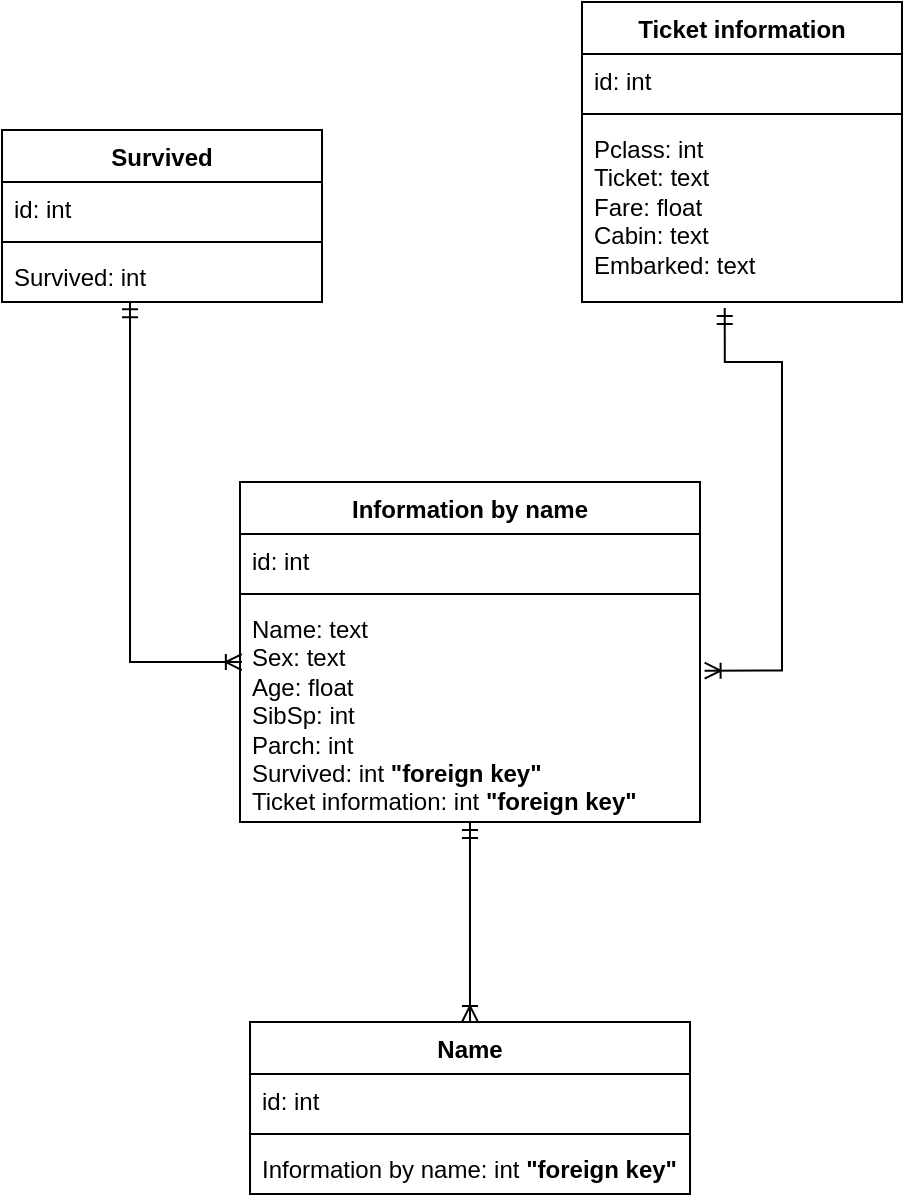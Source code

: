 <mxfile version="21.6.8" type="github">
  <diagram name="Страница — 1" id="wNuIsBYxj67F_SUdMHGs">
    <mxGraphModel dx="1034" dy="1633" grid="1" gridSize="10" guides="1" tooltips="1" connect="1" arrows="1" fold="1" page="1" pageScale="1" pageWidth="827" pageHeight="1169" math="0" shadow="0">
      <root>
        <mxCell id="0" />
        <mxCell id="1" parent="0" />
        <mxCell id="I2fSX_uAUVhRBS0yHtts-5" value="Name" style="swimlane;fontStyle=1;align=center;verticalAlign=top;childLayout=stackLayout;horizontal=1;startSize=26;horizontalStack=0;resizeParent=1;resizeParentMax=0;resizeLast=0;collapsible=1;marginBottom=0;whiteSpace=wrap;html=1;" parent="1" vertex="1">
          <mxGeometry x="313" y="-600" width="220" height="86" as="geometry" />
        </mxCell>
        <mxCell id="I2fSX_uAUVhRBS0yHtts-6" value="id: int" style="text;strokeColor=none;fillColor=none;align=left;verticalAlign=top;spacingLeft=4;spacingRight=4;overflow=hidden;rotatable=0;points=[[0,0.5],[1,0.5]];portConstraint=eastwest;whiteSpace=wrap;html=1;" parent="I2fSX_uAUVhRBS0yHtts-5" vertex="1">
          <mxGeometry y="26" width="220" height="26" as="geometry" />
        </mxCell>
        <mxCell id="I2fSX_uAUVhRBS0yHtts-7" value="" style="line;strokeWidth=1;fillColor=none;align=left;verticalAlign=middle;spacingTop=-1;spacingLeft=3;spacingRight=3;rotatable=0;labelPosition=right;points=[];portConstraint=eastwest;strokeColor=inherit;" parent="I2fSX_uAUVhRBS0yHtts-5" vertex="1">
          <mxGeometry y="52" width="220" height="8" as="geometry" />
        </mxCell>
        <mxCell id="I2fSX_uAUVhRBS0yHtts-8" value="Information by name: int&amp;nbsp;&lt;b style=&quot;border-color: var(--border-color);&quot;&gt;&quot;foreign key&quot;&lt;/b&gt;" style="text;strokeColor=none;fillColor=none;align=left;verticalAlign=top;spacingLeft=4;spacingRight=4;overflow=hidden;rotatable=0;points=[[0,0.5],[1,0.5]];portConstraint=eastwest;whiteSpace=wrap;html=1;" parent="I2fSX_uAUVhRBS0yHtts-5" vertex="1">
          <mxGeometry y="60" width="220" height="26" as="geometry" />
        </mxCell>
        <mxCell id="I2fSX_uAUVhRBS0yHtts-9" value="Information by name" style="swimlane;fontStyle=1;align=center;verticalAlign=top;childLayout=stackLayout;horizontal=1;startSize=26;horizontalStack=0;resizeParent=1;resizeParentMax=0;resizeLast=0;collapsible=1;marginBottom=0;whiteSpace=wrap;html=1;" parent="1" vertex="1">
          <mxGeometry x="308" y="-870" width="230" height="170" as="geometry" />
        </mxCell>
        <mxCell id="I2fSX_uAUVhRBS0yHtts-10" value="id: int" style="text;strokeColor=none;fillColor=none;align=left;verticalAlign=top;spacingLeft=4;spacingRight=4;overflow=hidden;rotatable=0;points=[[0,0.5],[1,0.5]];portConstraint=eastwest;whiteSpace=wrap;html=1;" parent="I2fSX_uAUVhRBS0yHtts-9" vertex="1">
          <mxGeometry y="26" width="230" height="26" as="geometry" />
        </mxCell>
        <mxCell id="I2fSX_uAUVhRBS0yHtts-11" value="" style="line;strokeWidth=1;fillColor=none;align=left;verticalAlign=middle;spacingTop=-1;spacingLeft=3;spacingRight=3;rotatable=0;labelPosition=right;points=[];portConstraint=eastwest;strokeColor=inherit;" parent="I2fSX_uAUVhRBS0yHtts-9" vertex="1">
          <mxGeometry y="52" width="230" height="8" as="geometry" />
        </mxCell>
        <mxCell id="I2fSX_uAUVhRBS0yHtts-12" value="Name: text&lt;br&gt;Sex: text&lt;br&gt;Age:&amp;nbsp;float&lt;br&gt;SibSp: int&lt;br&gt;Parch: int&lt;br&gt;Survived: int &lt;b&gt;&quot;foreign key&quot;&lt;br&gt;&lt;/b&gt;Ticket information: int&amp;nbsp;&lt;b style=&quot;border-color: var(--border-color);&quot;&gt;&quot;foreign key&quot;&lt;/b&gt;&lt;b&gt;&lt;br&gt;&lt;/b&gt;" style="text;strokeColor=none;fillColor=none;align=left;verticalAlign=top;spacingLeft=4;spacingRight=4;overflow=hidden;rotatable=0;points=[[0,0.5],[1,0.5]];portConstraint=eastwest;whiteSpace=wrap;html=1;" parent="I2fSX_uAUVhRBS0yHtts-9" vertex="1">
          <mxGeometry y="60" width="230" height="110" as="geometry" />
        </mxCell>
        <mxCell id="I2fSX_uAUVhRBS0yHtts-13" value="Ticket information" style="swimlane;fontStyle=1;align=center;verticalAlign=top;childLayout=stackLayout;horizontal=1;startSize=26;horizontalStack=0;resizeParent=1;resizeParentMax=0;resizeLast=0;collapsible=1;marginBottom=0;whiteSpace=wrap;html=1;" parent="1" vertex="1">
          <mxGeometry x="479" y="-1110" width="160" height="150" as="geometry" />
        </mxCell>
        <mxCell id="I2fSX_uAUVhRBS0yHtts-14" value="id: int" style="text;strokeColor=none;fillColor=none;align=left;verticalAlign=top;spacingLeft=4;spacingRight=4;overflow=hidden;rotatable=0;points=[[0,0.5],[1,0.5]];portConstraint=eastwest;whiteSpace=wrap;html=1;" parent="I2fSX_uAUVhRBS0yHtts-13" vertex="1">
          <mxGeometry y="26" width="160" height="26" as="geometry" />
        </mxCell>
        <mxCell id="I2fSX_uAUVhRBS0yHtts-15" value="" style="line;strokeWidth=1;fillColor=none;align=left;verticalAlign=middle;spacingTop=-1;spacingLeft=3;spacingRight=3;rotatable=0;labelPosition=right;points=[];portConstraint=eastwest;strokeColor=inherit;" parent="I2fSX_uAUVhRBS0yHtts-13" vertex="1">
          <mxGeometry y="52" width="160" height="8" as="geometry" />
        </mxCell>
        <mxCell id="I2fSX_uAUVhRBS0yHtts-16" value="Pclass: int&lt;br&gt;Ticket: text&lt;br&gt;Fare:&amp;nbsp;float&lt;br&gt;Cabin: text&lt;br&gt;Embarked: text" style="text;strokeColor=none;fillColor=none;align=left;verticalAlign=top;spacingLeft=4;spacingRight=4;overflow=hidden;rotatable=0;points=[[0,0.5],[1,0.5]];portConstraint=eastwest;whiteSpace=wrap;html=1;" parent="I2fSX_uAUVhRBS0yHtts-13" vertex="1">
          <mxGeometry y="60" width="160" height="90" as="geometry" />
        </mxCell>
        <mxCell id="I2fSX_uAUVhRBS0yHtts-17" value="Survived" style="swimlane;fontStyle=1;align=center;verticalAlign=top;childLayout=stackLayout;horizontal=1;startSize=26;horizontalStack=0;resizeParent=1;resizeParentMax=0;resizeLast=0;collapsible=1;marginBottom=0;whiteSpace=wrap;html=1;" parent="1" vertex="1">
          <mxGeometry x="189" y="-1046" width="160" height="86" as="geometry" />
        </mxCell>
        <mxCell id="I2fSX_uAUVhRBS0yHtts-18" value="id: int" style="text;strokeColor=none;fillColor=none;align=left;verticalAlign=top;spacingLeft=4;spacingRight=4;overflow=hidden;rotatable=0;points=[[0,0.5],[1,0.5]];portConstraint=eastwest;whiteSpace=wrap;html=1;" parent="I2fSX_uAUVhRBS0yHtts-17" vertex="1">
          <mxGeometry y="26" width="160" height="26" as="geometry" />
        </mxCell>
        <mxCell id="I2fSX_uAUVhRBS0yHtts-19" value="" style="line;strokeWidth=1;fillColor=none;align=left;verticalAlign=middle;spacingTop=-1;spacingLeft=3;spacingRight=3;rotatable=0;labelPosition=right;points=[];portConstraint=eastwest;strokeColor=inherit;" parent="I2fSX_uAUVhRBS0yHtts-17" vertex="1">
          <mxGeometry y="52" width="160" height="8" as="geometry" />
        </mxCell>
        <mxCell id="I2fSX_uAUVhRBS0yHtts-20" value="Survived: int" style="text;strokeColor=none;fillColor=none;align=left;verticalAlign=top;spacingLeft=4;spacingRight=4;overflow=hidden;rotatable=0;points=[[0,0.5],[1,0.5]];portConstraint=eastwest;whiteSpace=wrap;html=1;" parent="I2fSX_uAUVhRBS0yHtts-17" vertex="1">
          <mxGeometry y="60" width="160" height="26" as="geometry" />
        </mxCell>
        <mxCell id="I2fSX_uAUVhRBS0yHtts-28" value="" style="fontSize=12;html=1;endArrow=ERoneToMany;startArrow=ERmandOne;rounded=0;entryX=0.5;entryY=0;entryDx=0;entryDy=0;" parent="1" target="I2fSX_uAUVhRBS0yHtts-5" edge="1">
          <mxGeometry width="100" height="100" relative="1" as="geometry">
            <mxPoint x="423" y="-700" as="sourcePoint" />
            <mxPoint x="469" y="-810" as="targetPoint" />
          </mxGeometry>
        </mxCell>
        <mxCell id="I2fSX_uAUVhRBS0yHtts-29" value="" style="edgeStyle=orthogonalEdgeStyle;fontSize=12;html=1;endArrow=ERoneToMany;startArrow=ERmandOne;rounded=0;entryX=0.004;entryY=0.273;entryDx=0;entryDy=0;entryPerimeter=0;exitX=0.4;exitY=0.987;exitDx=0;exitDy=0;exitPerimeter=0;" parent="1" source="I2fSX_uAUVhRBS0yHtts-20" target="I2fSX_uAUVhRBS0yHtts-12" edge="1">
          <mxGeometry width="100" height="100" relative="1" as="geometry">
            <mxPoint x="259" y="-955" as="sourcePoint" />
            <mxPoint x="469" y="-810" as="targetPoint" />
          </mxGeometry>
        </mxCell>
        <mxCell id="I2fSX_uAUVhRBS0yHtts-30" value="" style="edgeStyle=orthogonalEdgeStyle;fontSize=12;html=1;endArrow=ERoneToMany;startArrow=ERmandOne;rounded=0;exitX=0.446;exitY=1.033;exitDx=0;exitDy=0;exitPerimeter=0;entryX=1.01;entryY=0.312;entryDx=0;entryDy=0;entryPerimeter=0;" parent="1" source="I2fSX_uAUVhRBS0yHtts-16" target="I2fSX_uAUVhRBS0yHtts-12" edge="1">
          <mxGeometry width="100" height="100" relative="1" as="geometry">
            <mxPoint x="369" y="-710" as="sourcePoint" />
            <mxPoint x="469" y="-810" as="targetPoint" />
            <Array as="points">
              <mxPoint x="550" y="-930" />
              <mxPoint x="579" y="-930" />
              <mxPoint x="579" y="-776" />
            </Array>
          </mxGeometry>
        </mxCell>
      </root>
    </mxGraphModel>
  </diagram>
</mxfile>
